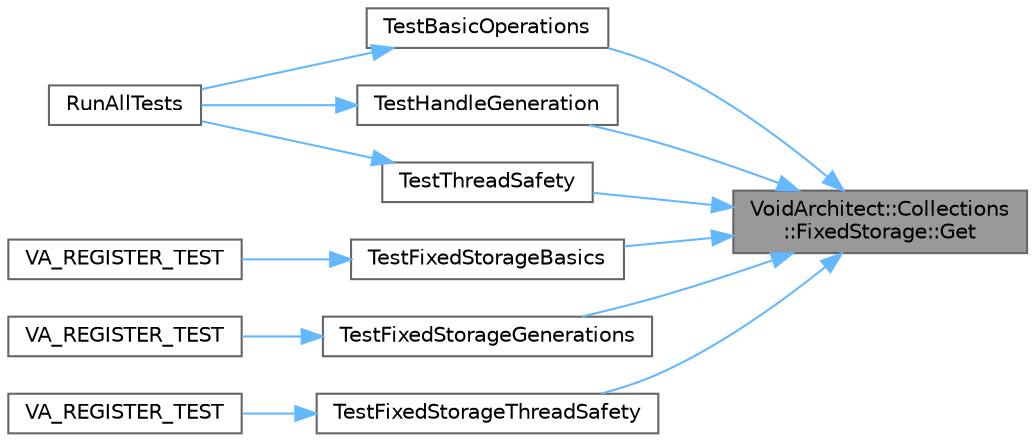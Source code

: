 digraph "VoidArchitect::Collections::FixedStorage::Get"
{
 // LATEX_PDF_SIZE
  bgcolor="transparent";
  edge [fontname=Helvetica,fontsize=10,labelfontname=Helvetica,labelfontsize=10];
  node [fontname=Helvetica,fontsize=10,shape=box,height=0.2,width=0.4];
  rankdir="RL";
  Node1 [id="Node000001",label="VoidArchitect::Collections\l::FixedStorage::Get",height=0.2,width=0.4,color="gray40", fillcolor="grey60", style="filled", fontcolor="black",tooltip="Get mutable object by handle."];
  Node1 -> Node2 [id="edge1_Node000001_Node000002",dir="back",color="steelblue1",style="solid",tooltip=" "];
  Node2 [id="Node000002",label="TestBasicOperations",height=0.2,width=0.4,color="grey40", fillcolor="white", style="filled",URL="$_tests_8cpp.html#a3b37debd5d1b3db3bf6fd537398b310f",tooltip="Test basic allocation and access."];
  Node2 -> Node3 [id="edge2_Node000002_Node000003",dir="back",color="steelblue1",style="solid",tooltip=" "];
  Node3 [id="Node000003",label="RunAllTests",height=0.2,width=0.4,color="grey40", fillcolor="white", style="filled",URL="$_tests_8cpp.html#ae0ca194f6b730e168850ce3179ad4f63",tooltip="Run all validation tests."];
  Node1 -> Node4 [id="edge3_Node000001_Node000004",dir="back",color="steelblue1",style="solid",tooltip=" "];
  Node4 [id="Node000004",label="TestFixedStorageBasics",height=0.2,width=0.4,color="grey40", fillcolor="white", style="filled",URL="$_fixed_storage_tests_8cpp.html#a1990d785967c245a0c198ad78a50f427",tooltip="Test basic FixedStorage operations."];
  Node4 -> Node5 [id="edge4_Node000004_Node000005",dir="back",color="steelblue1",style="solid",tooltip=" "];
  Node5 [id="Node000005",label="VA_REGISTER_TEST",height=0.2,width=0.4,color="grey40", fillcolor="white", style="filled",URL="$_fixed_storage_tests_8cpp.html#a3fe705e9f8c2babdc06f57260eedac86",tooltip=" "];
  Node1 -> Node6 [id="edge5_Node000001_Node000006",dir="back",color="steelblue1",style="solid",tooltip=" "];
  Node6 [id="Node000006",label="TestFixedStorageGenerations",height=0.2,width=0.4,color="grey40", fillcolor="white", style="filled",URL="$_fixed_storage_tests_8cpp.html#a925360b2e40a579b247d321db7d07941",tooltip="Test handle generation and ABA prevention."];
  Node6 -> Node7 [id="edge6_Node000006_Node000007",dir="back",color="steelblue1",style="solid",tooltip=" "];
  Node7 [id="Node000007",label="VA_REGISTER_TEST",height=0.2,width=0.4,color="grey40", fillcolor="white", style="filled",URL="$_fixed_storage_tests_8cpp.html#ad9be0a5b946da2aa81b697961b973038",tooltip=" "];
  Node1 -> Node8 [id="edge7_Node000001_Node000008",dir="back",color="steelblue1",style="solid",tooltip=" "];
  Node8 [id="Node000008",label="TestFixedStorageThreadSafety",height=0.2,width=0.4,color="grey40", fillcolor="white", style="filled",URL="$_fixed_storage_tests_8cpp.html#a0b00e579555b55a9635f62cd07b8308f",tooltip="Test thread safety with concurrent operations."];
  Node8 -> Node9 [id="edge8_Node000008_Node000009",dir="back",color="steelblue1",style="solid",tooltip=" "];
  Node9 [id="Node000009",label="VA_REGISTER_TEST",height=0.2,width=0.4,color="grey40", fillcolor="white", style="filled",URL="$_fixed_storage_tests_8cpp.html#aa3327ea267c9ffa895c160f916c0cefc",tooltip=" "];
  Node1 -> Node10 [id="edge9_Node000001_Node000010",dir="back",color="steelblue1",style="solid",tooltip=" "];
  Node10 [id="Node000010",label="TestHandleGeneration",height=0.2,width=0.4,color="grey40", fillcolor="white", style="filled",URL="$_tests_8cpp.html#af3d3ae72d181366ff0cca7dc27106d7f",tooltip="Test handle generation and ABA prevention."];
  Node10 -> Node3 [id="edge10_Node000010_Node000003",dir="back",color="steelblue1",style="solid",tooltip=" "];
  Node1 -> Node11 [id="edge11_Node000001_Node000011",dir="back",color="steelblue1",style="solid",tooltip=" "];
  Node11 [id="Node000011",label="TestThreadSafety",height=0.2,width=0.4,color="grey40", fillcolor="white", style="filled",URL="$_tests_8cpp.html#ae1041a05860256d48f5056e22e14cc95",tooltip="Test thread safety with concurrent allocations."];
  Node11 -> Node3 [id="edge12_Node000011_Node000003",dir="back",color="steelblue1",style="solid",tooltip=" "];
}
